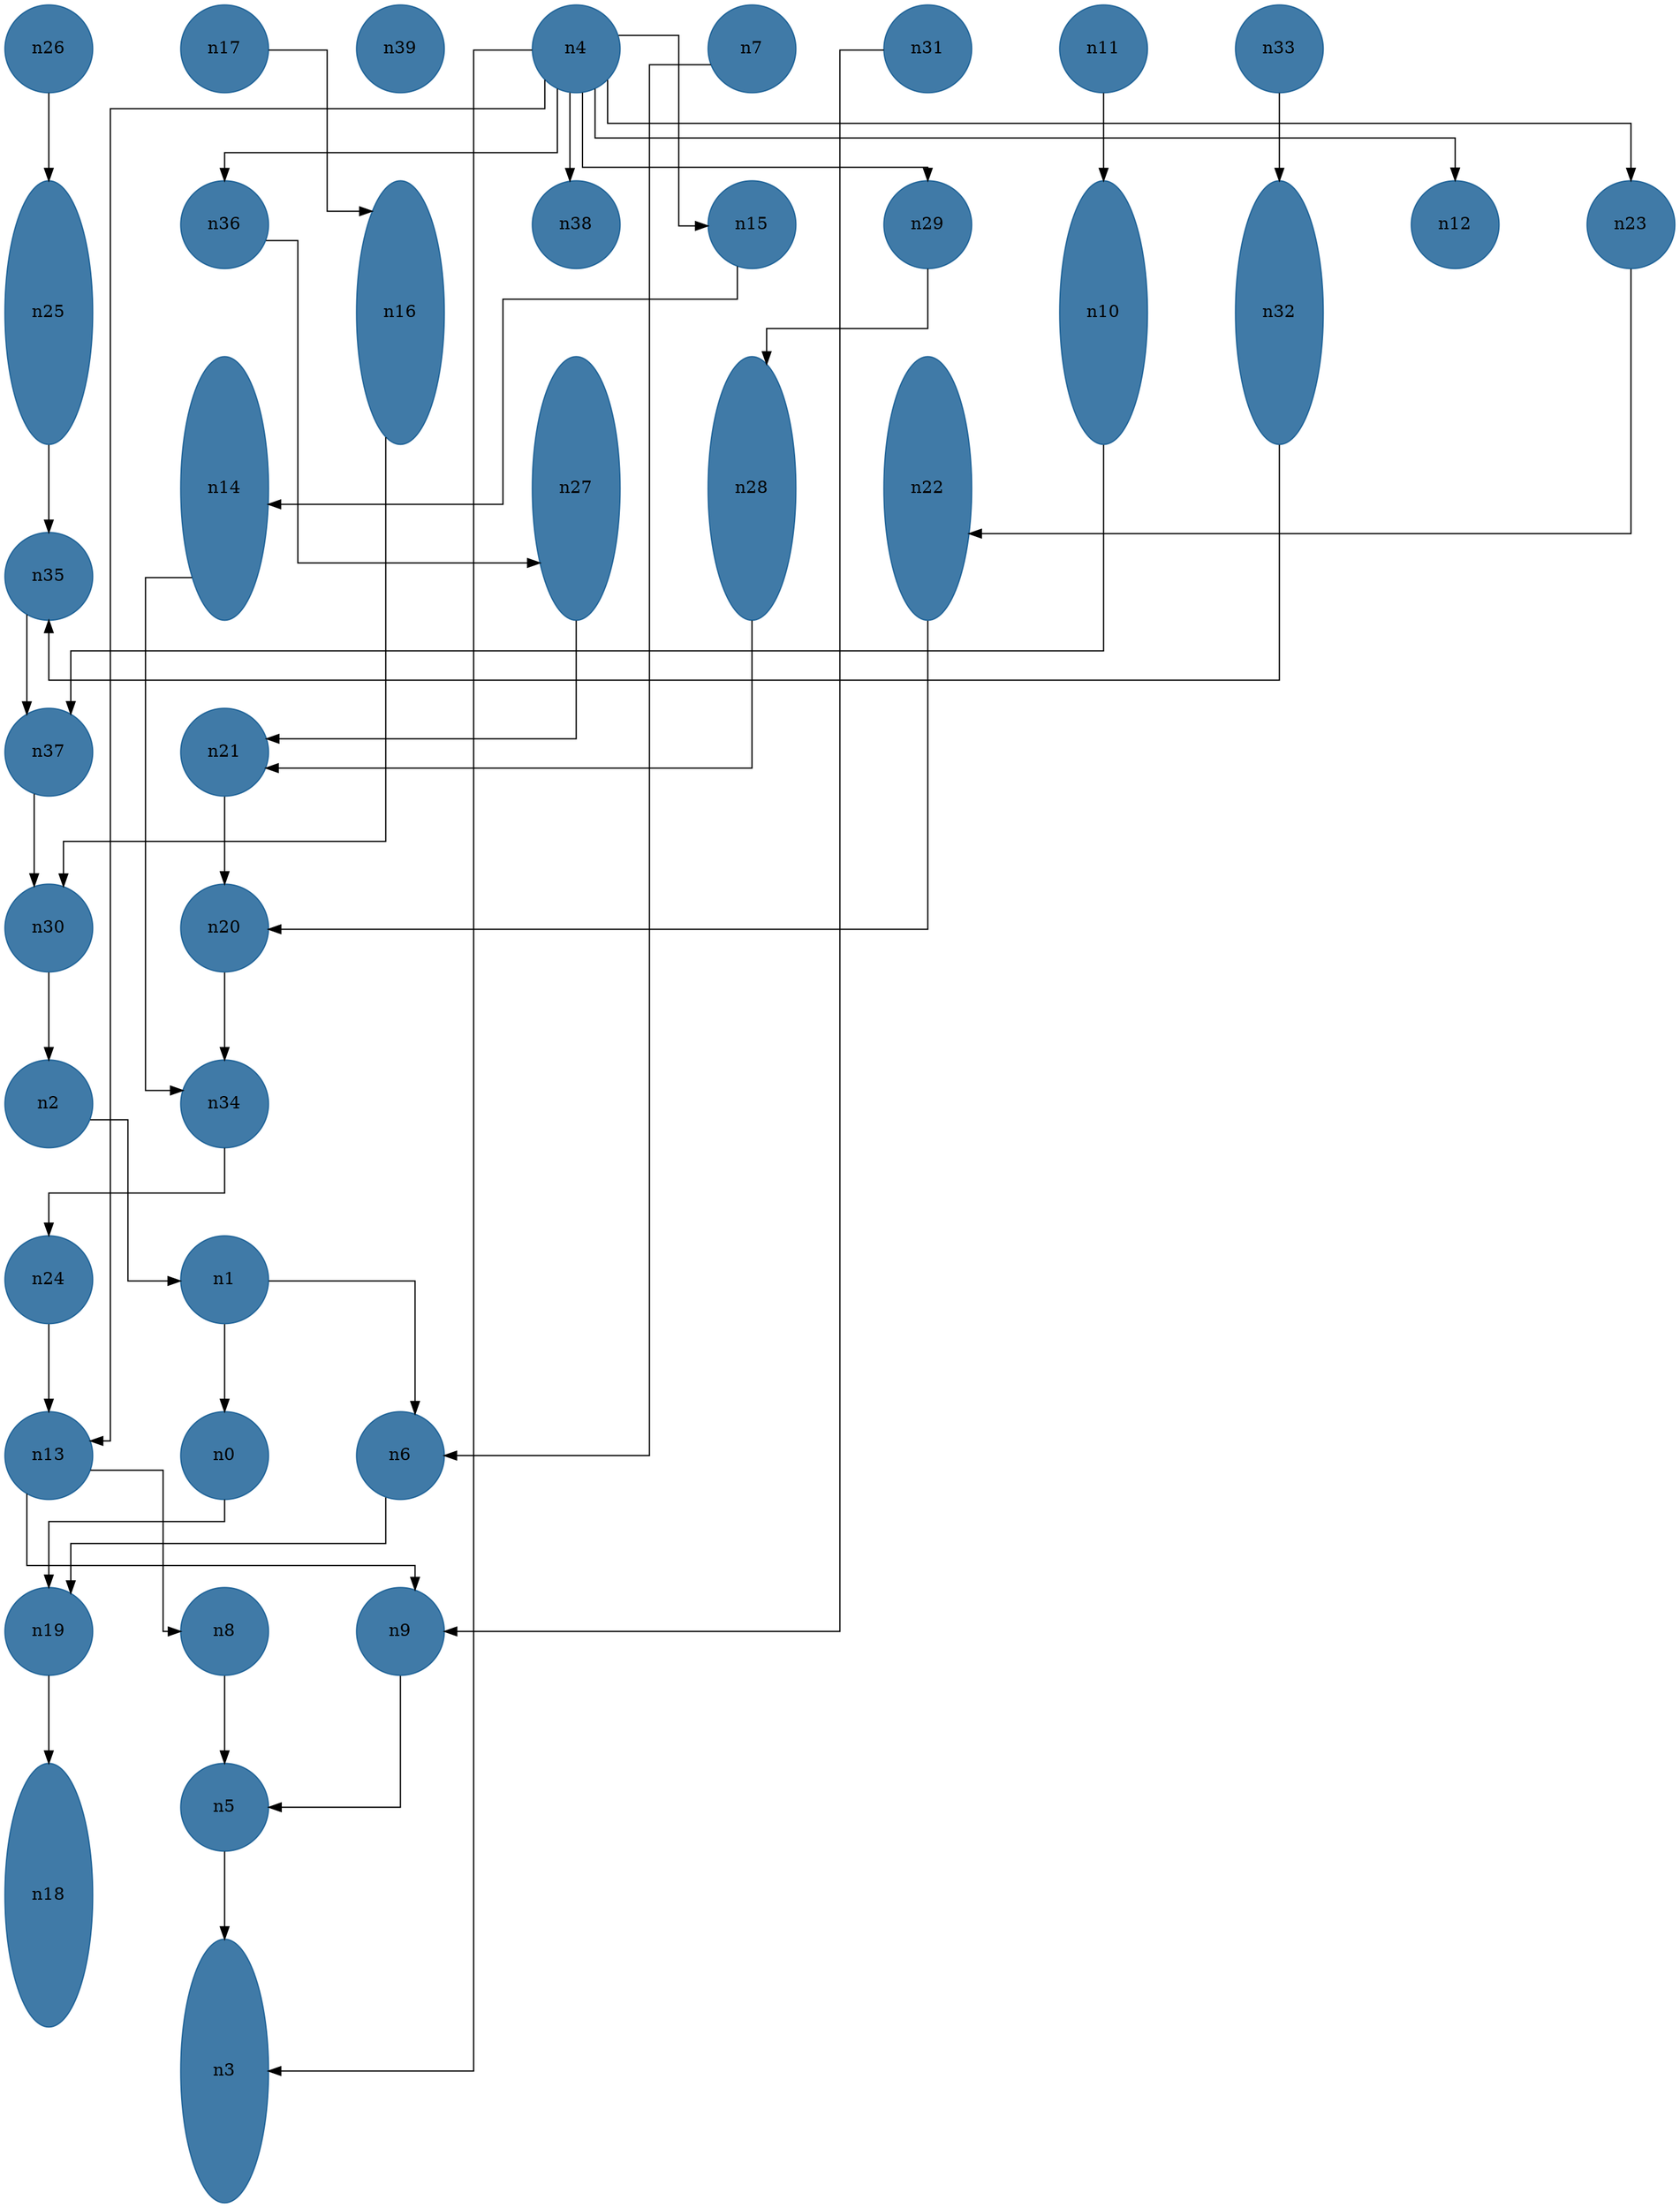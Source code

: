 //do not use DOT to generate pdf use NEATO or FDP
digraph{
layout="neato";
splines="ortho";
n26[shape="ellipse", style="filled", color="#004E8ABF", pos="0,26!", height="1", width="1"];
n26 -> n25;
n17[shape="ellipse", style="filled", color="#004E8ABF", pos="2,26!", height="1", width="1"];
n17 -> n16;
n39[shape="ellipse", style="filled", color="#004E8ABF", pos="4,26!", height="1", width="1"];
n4[shape="ellipse", style="filled", color="#004E8ABF", pos="6,26!", height="1", width="1"];
n4 -> n36;
n4 -> n13;
n4 -> n38;
n4 -> n15;
n4 -> n29;
n4 -> n3;
n4 -> n12;
n4 -> n23;
n7[shape="ellipse", style="filled", color="#004E8ABF", pos="8,26!", height="1", width="1"];
n7 -> n6;
n31[shape="ellipse", style="filled", color="#004E8ABF", pos="10,26!", height="1", width="1"];
n31 -> n9;
n11[shape="ellipse", style="filled", color="#004E8ABF", pos="12,26!", height="1", width="1"];
n11 -> n10;
n33[shape="ellipse", style="filled", color="#004E8ABF", pos="14,26!", height="1", width="1"];
n33 -> n32;
n25[shape="ellipse", style="filled", color="#004E8ABF", pos="0,23!", height="3", width="1"];
n25 -> n35;
n36[shape="ellipse", style="filled", color="#004E8ABF", pos="2,24!", height="1", width="1"];
n36 -> n27;
n16[shape="ellipse", style="filled", color="#004E8ABF", pos="4,23!", height="3", width="1"];
n16 -> n30;
n38[shape="ellipse", style="filled", color="#004E8ABF", pos="6,24!", height="1", width="1"];
n15[shape="ellipse", style="filled", color="#004E8ABF", pos="8,24!", height="1", width="1"];
n15 -> n14;
n29[shape="ellipse", style="filled", color="#004E8ABF", pos="10,24!", height="1", width="1"];
n29 -> n28;
n10[shape="ellipse", style="filled", color="#004E8ABF", pos="12,23!", height="3", width="1"];
n10 -> n37;
n32[shape="ellipse", style="filled", color="#004E8ABF", pos="14,23!", height="3", width="1"];
n32 -> n35;
n12[shape="ellipse", style="filled", color="#004E8ABF", pos="16,24!", height="1", width="1"];
n23[shape="ellipse", style="filled", color="#004E8ABF", pos="18,24!", height="1", width="1"];
n23 -> n22;
n14[shape="ellipse", style="filled", color="#004E8ABF", pos="2,21!", height="3", width="1"];
n14 -> n34;
n27[shape="ellipse", style="filled", color="#004E8ABF", pos="6,21!", height="3", width="1"];
n27 -> n21;
n28[shape="ellipse", style="filled", color="#004E8ABF", pos="8,21!", height="3", width="1"];
n28 -> n21;
n22[shape="ellipse", style="filled", color="#004E8ABF", pos="10,21!", height="3", width="1"];
n22 -> n20;
n35[shape="ellipse", style="filled", color="#004E8ABF", pos="0,20!", height="1", width="1"];
n35 -> n37;
n37[shape="ellipse", style="filled", color="#004E8ABF", pos="0,18!", height="1", width="1"];
n37 -> n30;
n21[shape="ellipse", style="filled", color="#004E8ABF", pos="2,18!", height="1", width="1"];
n21 -> n20;
n30[shape="ellipse", style="filled", color="#004E8ABF", pos="0,16!", height="1", width="1"];
n30 -> n2;
n20[shape="ellipse", style="filled", color="#004E8ABF", pos="2,16!", height="1", width="1"];
n20 -> n34;
n2[shape="ellipse", style="filled", color="#004E8ABF", pos="0,14!", height="1", width="1"];
n2 -> n1;
n34[shape="ellipse", style="filled", color="#004E8ABF", pos="2,14!", height="1", width="1"];
n34 -> n24;
n24[shape="ellipse", style="filled", color="#004E8ABF", pos="0,12!", height="1", width="1"];
n24 -> n13;
n1[shape="ellipse", style="filled", color="#004E8ABF", pos="2,12!", height="1", width="1"];
n1 -> n0;
n1 -> n6;
n13[shape="ellipse", style="filled", color="#004E8ABF", pos="0,10!", height="1", width="1"];
n13 -> n8;
n13 -> n9;
n0[shape="ellipse", style="filled", color="#004E8ABF", pos="2,10!", height="1", width="1"];
n0 -> n19;
n6[shape="ellipse", style="filled", color="#004E8ABF", pos="4,10!", height="1", width="1"];
n6 -> n19;
n19[shape="ellipse", style="filled", color="#004E8ABF", pos="0,8!", height="1", width="1"];
n19 -> n18;
n8[shape="ellipse", style="filled", color="#004E8ABF", pos="2,8!", height="1", width="1"];
n8 -> n5;
n9[shape="ellipse", style="filled", color="#004E8ABF", pos="4,8!", height="1", width="1"];
n9 -> n5;
n18[shape="ellipse", style="filled", color="#004E8ABF", pos="0,5!", height="3", width="1"];
n5[shape="ellipse", style="filled", color="#004E8ABF", pos="2,6!", height="1", width="1"];
n5 -> n3;
n3[shape="ellipse", style="filled", color="#004E8ABF", pos="2,3!", height="3", width="1"];
}